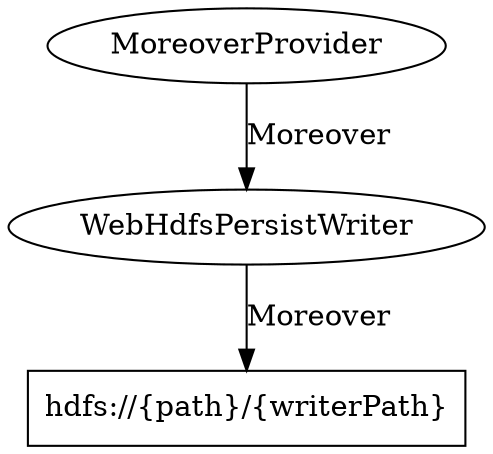 digraph g {

  //providers
  MoreoverProvider [label="MoreoverProvider",shape=ellipse,URL="https://github.com/apache/incubator-streams/blob/master/streams-contrib/streams-provider-moreover/src/main/java/org/apache/streams/data/moreover/MoreoverProvider.java"];

  //persisters
  WebHdfsPersistWriter [label="WebHdfsPersistWriter",shape=ellipse,URL="https://github.com/apache/incubator-streams/blob/master/streams-contrib/streams-persist-hdfs/src/main/java/org/apache/streams/hdfs/WebHdfsPersistWriter.java"];

  //data
  hdfs [label="hdfs://{path}/{writerPath}",shape=box];
 
  //stream
  MoreoverProvider -> WebHdfsPersistWriter [label="Moreover",URL="https://github.com/apache/incubator-streams/blob/master/streams-contrib/streams-provider-moreover/src/main/jsonschema/com/moreover/Moreover.json"];

  WebHdfsPersistWriter -> hdfs [label="Moreover",URL="https://github.com/apache/incubator-streams/blob/master/streams-contrib/streams-provider-moreover/src/main/jsonschema/com/moreover/Moreover.json"];

}